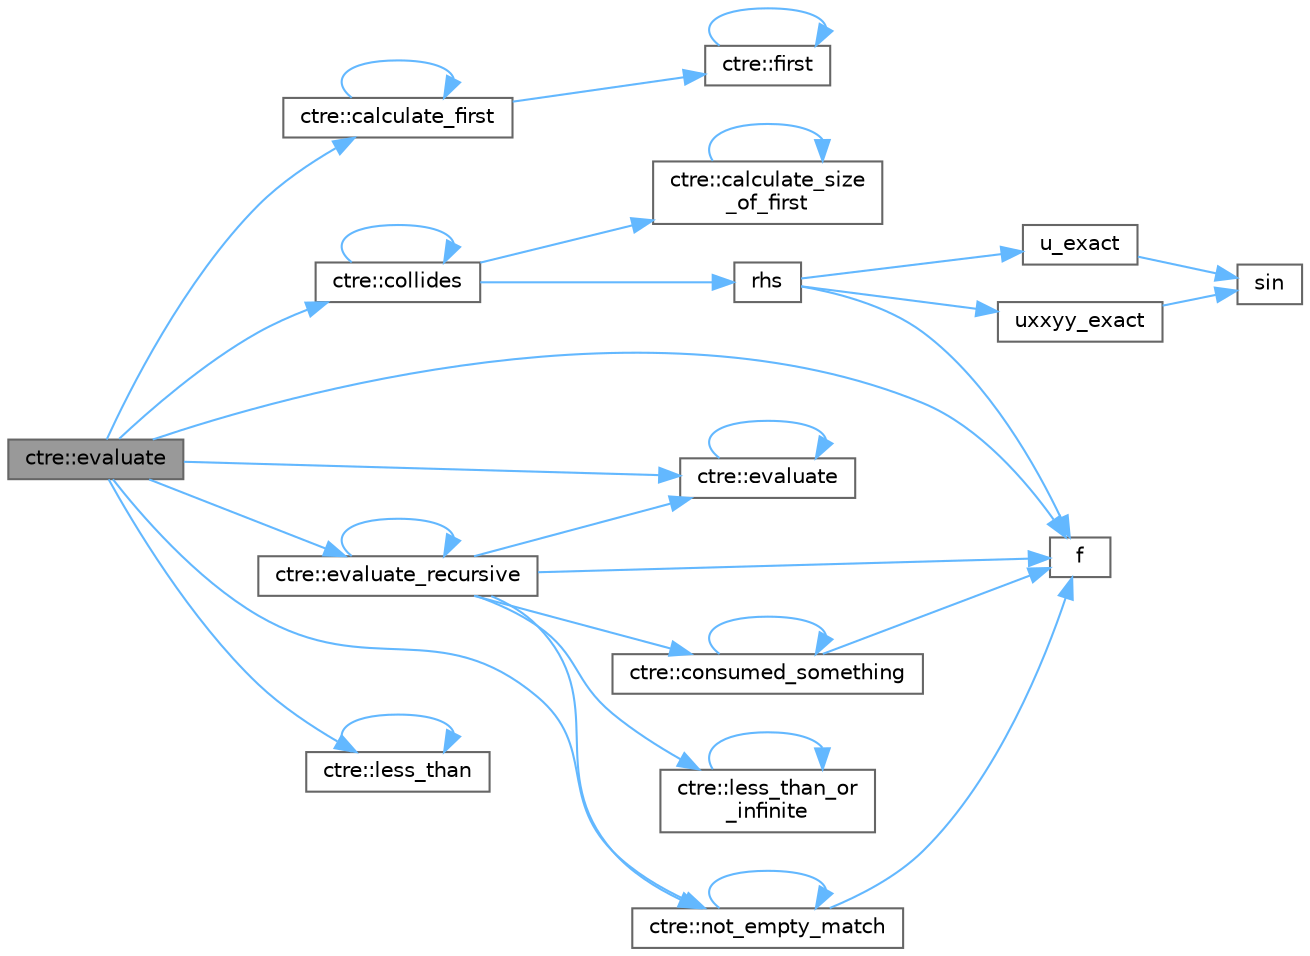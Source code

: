 digraph "ctre::evaluate"
{
 // LATEX_PDF_SIZE
  bgcolor="transparent";
  edge [fontname=Helvetica,fontsize=10,labelfontname=Helvetica,labelfontsize=10];
  node [fontname=Helvetica,fontsize=10,shape=box,height=0.2,width=0.4];
  rankdir="LR";
  Node1 [id="Node000001",label="ctre::evaluate",height=0.2,width=0.4,color="gray40", fillcolor="grey60", style="filled", fontcolor="black",tooltip=" "];
  Node1 -> Node2 [id="edge33_Node000001_Node000002",color="steelblue1",style="solid",tooltip=" "];
  Node2 [id="Node000002",label="ctre::calculate_first",height=0.2,width=0.4,color="grey40", fillcolor="white", style="filled",URL="$namespacectre.html#a029ef9809b399739bd1b8f9f69356e6b",tooltip=" "];
  Node2 -> Node2 [id="edge34_Node000002_Node000002",color="steelblue1",style="solid",tooltip=" "];
  Node2 -> Node3 [id="edge35_Node000002_Node000003",color="steelblue1",style="solid",tooltip=" "];
  Node3 [id="Node000003",label="ctre::first",height=0.2,width=0.4,color="grey40", fillcolor="white", style="filled",URL="$namespacectre.html#aaed8568d2b151bff04bbd1d6df1bdb1e",tooltip=" "];
  Node3 -> Node3 [id="edge36_Node000003_Node000003",color="steelblue1",style="solid",tooltip=" "];
  Node1 -> Node4 [id="edge37_Node000001_Node000004",color="steelblue1",style="solid",tooltip=" "];
  Node4 [id="Node000004",label="ctre::collides",height=0.2,width=0.4,color="grey40", fillcolor="white", style="filled",URL="$namespacectre.html#a289f7cf420b82d357747f9a294b62950",tooltip=" "];
  Node4 -> Node5 [id="edge38_Node000004_Node000005",color="steelblue1",style="solid",tooltip=" "];
  Node5 [id="Node000005",label="ctre::calculate_size\l_of_first",height=0.2,width=0.4,color="grey40", fillcolor="white", style="filled",URL="$namespacectre.html#a88c0e9d2216335eee661285529e4e08e",tooltip=" "];
  Node5 -> Node5 [id="edge39_Node000005_Node000005",color="steelblue1",style="solid",tooltip=" "];
  Node4 -> Node4 [id="edge40_Node000004_Node000004",color="steelblue1",style="solid",tooltip=" "];
  Node4 -> Node6 [id="edge41_Node000004_Node000006",color="steelblue1",style="solid",tooltip=" "];
  Node6 [id="Node000006",label="rhs",height=0.2,width=0.4,color="grey40", fillcolor="white", style="filled",URL="$poisson_8cpp.html#a38c677f5cc4e47bc7505aef707c1bb83",tooltip=" "];
  Node6 -> Node7 [id="edge42_Node000006_Node000007",color="steelblue1",style="solid",tooltip=" "];
  Node7 [id="Node000007",label="f",height=0.2,width=0.4,color="grey40", fillcolor="white", style="filled",URL="$cxx11__tensor__map_8cpp.html#a7f507fea02198f6cb81c86640c7b1a4e",tooltip=" "];
  Node6 -> Node8 [id="edge43_Node000006_Node000008",color="steelblue1",style="solid",tooltip=" "];
  Node8 [id="Node000008",label="u_exact",height=0.2,width=0.4,color="grey40", fillcolor="white", style="filled",URL="$poisson_8cpp.html#a06fc16c4676f839f8de736a6791b6862",tooltip=" "];
  Node8 -> Node9 [id="edge44_Node000008_Node000009",color="steelblue1",style="solid",tooltip=" "];
  Node9 [id="Node000009",label="sin",height=0.2,width=0.4,color="grey40", fillcolor="white", style="filled",URL="$_array_cwise_unary_ops_8h.html#a9cfb0ea58bd813510a9e2db18a5e49f0",tooltip=" "];
  Node6 -> Node10 [id="edge45_Node000006_Node000010",color="steelblue1",style="solid",tooltip=" "];
  Node10 [id="Node000010",label="uxxyy_exact",height=0.2,width=0.4,color="grey40", fillcolor="white", style="filled",URL="$poisson_8cpp.html#a557a61cf12d143424a35123b14048a22",tooltip=" "];
  Node10 -> Node9 [id="edge46_Node000010_Node000009",color="steelblue1",style="solid",tooltip=" "];
  Node1 -> Node11 [id="edge47_Node000001_Node000011",color="steelblue1",style="solid",tooltip=" "];
  Node11 [id="Node000011",label="ctre::evaluate",height=0.2,width=0.4,color="grey40", fillcolor="white", style="filled",URL="$namespacectre.html#a4eca643b4dc1d408dc7a1f9955bb490c",tooltip=" "];
  Node11 -> Node11 [id="edge48_Node000011_Node000011",color="steelblue1",style="solid",tooltip=" "];
  Node1 -> Node12 [id="edge49_Node000001_Node000012",color="steelblue1",style="solid",tooltip=" "];
  Node12 [id="Node000012",label="ctre::evaluate_recursive",height=0.2,width=0.4,color="grey40", fillcolor="white", style="filled",URL="$namespacectre.html#a8aa018f94eecb7b86720d0251794651c",tooltip=" "];
  Node12 -> Node13 [id="edge50_Node000012_Node000013",color="steelblue1",style="solid",tooltip=" "];
  Node13 [id="Node000013",label="ctre::consumed_something",height=0.2,width=0.4,color="grey40", fillcolor="white", style="filled",URL="$namespacectre.html#ac039635f67dce6d691db8512884c9bbc",tooltip=" "];
  Node13 -> Node13 [id="edge51_Node000013_Node000013",color="steelblue1",style="solid",tooltip=" "];
  Node13 -> Node7 [id="edge52_Node000013_Node000007",color="steelblue1",style="solid",tooltip=" "];
  Node12 -> Node11 [id="edge53_Node000012_Node000011",color="steelblue1",style="solid",tooltip=" "];
  Node12 -> Node12 [id="edge54_Node000012_Node000012",color="steelblue1",style="solid",tooltip=" "];
  Node12 -> Node7 [id="edge55_Node000012_Node000007",color="steelblue1",style="solid",tooltip=" "];
  Node12 -> Node14 [id="edge56_Node000012_Node000014",color="steelblue1",style="solid",tooltip=" "];
  Node14 [id="Node000014",label="ctre::less_than_or\l_infinite",height=0.2,width=0.4,color="grey40", fillcolor="white", style="filled",URL="$namespacectre.html#a9299744f2bda1dfbfc3a99e0736d5633",tooltip=" "];
  Node14 -> Node14 [id="edge57_Node000014_Node000014",color="steelblue1",style="solid",tooltip=" "];
  Node12 -> Node15 [id="edge58_Node000012_Node000015",color="steelblue1",style="solid",tooltip=" "];
  Node15 [id="Node000015",label="ctre::not_empty_match",height=0.2,width=0.4,color="grey40", fillcolor="white", style="filled",URL="$namespacectre.html#a27a85956ee5f32022243a8ff2cdb5fc8",tooltip=" "];
  Node15 -> Node7 [id="edge59_Node000015_Node000007",color="steelblue1",style="solid",tooltip=" "];
  Node15 -> Node15 [id="edge60_Node000015_Node000015",color="steelblue1",style="solid",tooltip=" "];
  Node1 -> Node7 [id="edge61_Node000001_Node000007",color="steelblue1",style="solid",tooltip=" "];
  Node1 -> Node16 [id="edge62_Node000001_Node000016",color="steelblue1",style="solid",tooltip=" "];
  Node16 [id="Node000016",label="ctre::less_than",height=0.2,width=0.4,color="grey40", fillcolor="white", style="filled",URL="$namespacectre.html#a0f9e4e0311fc102abda84d41f54fc05a",tooltip=" "];
  Node16 -> Node16 [id="edge63_Node000016_Node000016",color="steelblue1",style="solid",tooltip=" "];
  Node1 -> Node15 [id="edge64_Node000001_Node000015",color="steelblue1",style="solid",tooltip=" "];
}
